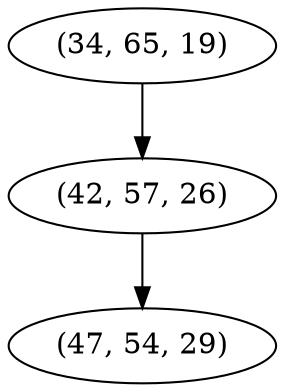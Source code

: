 digraph tree {
    "(34, 65, 19)";
    "(42, 57, 26)";
    "(47, 54, 29)";
    "(34, 65, 19)" -> "(42, 57, 26)";
    "(42, 57, 26)" -> "(47, 54, 29)";
}
